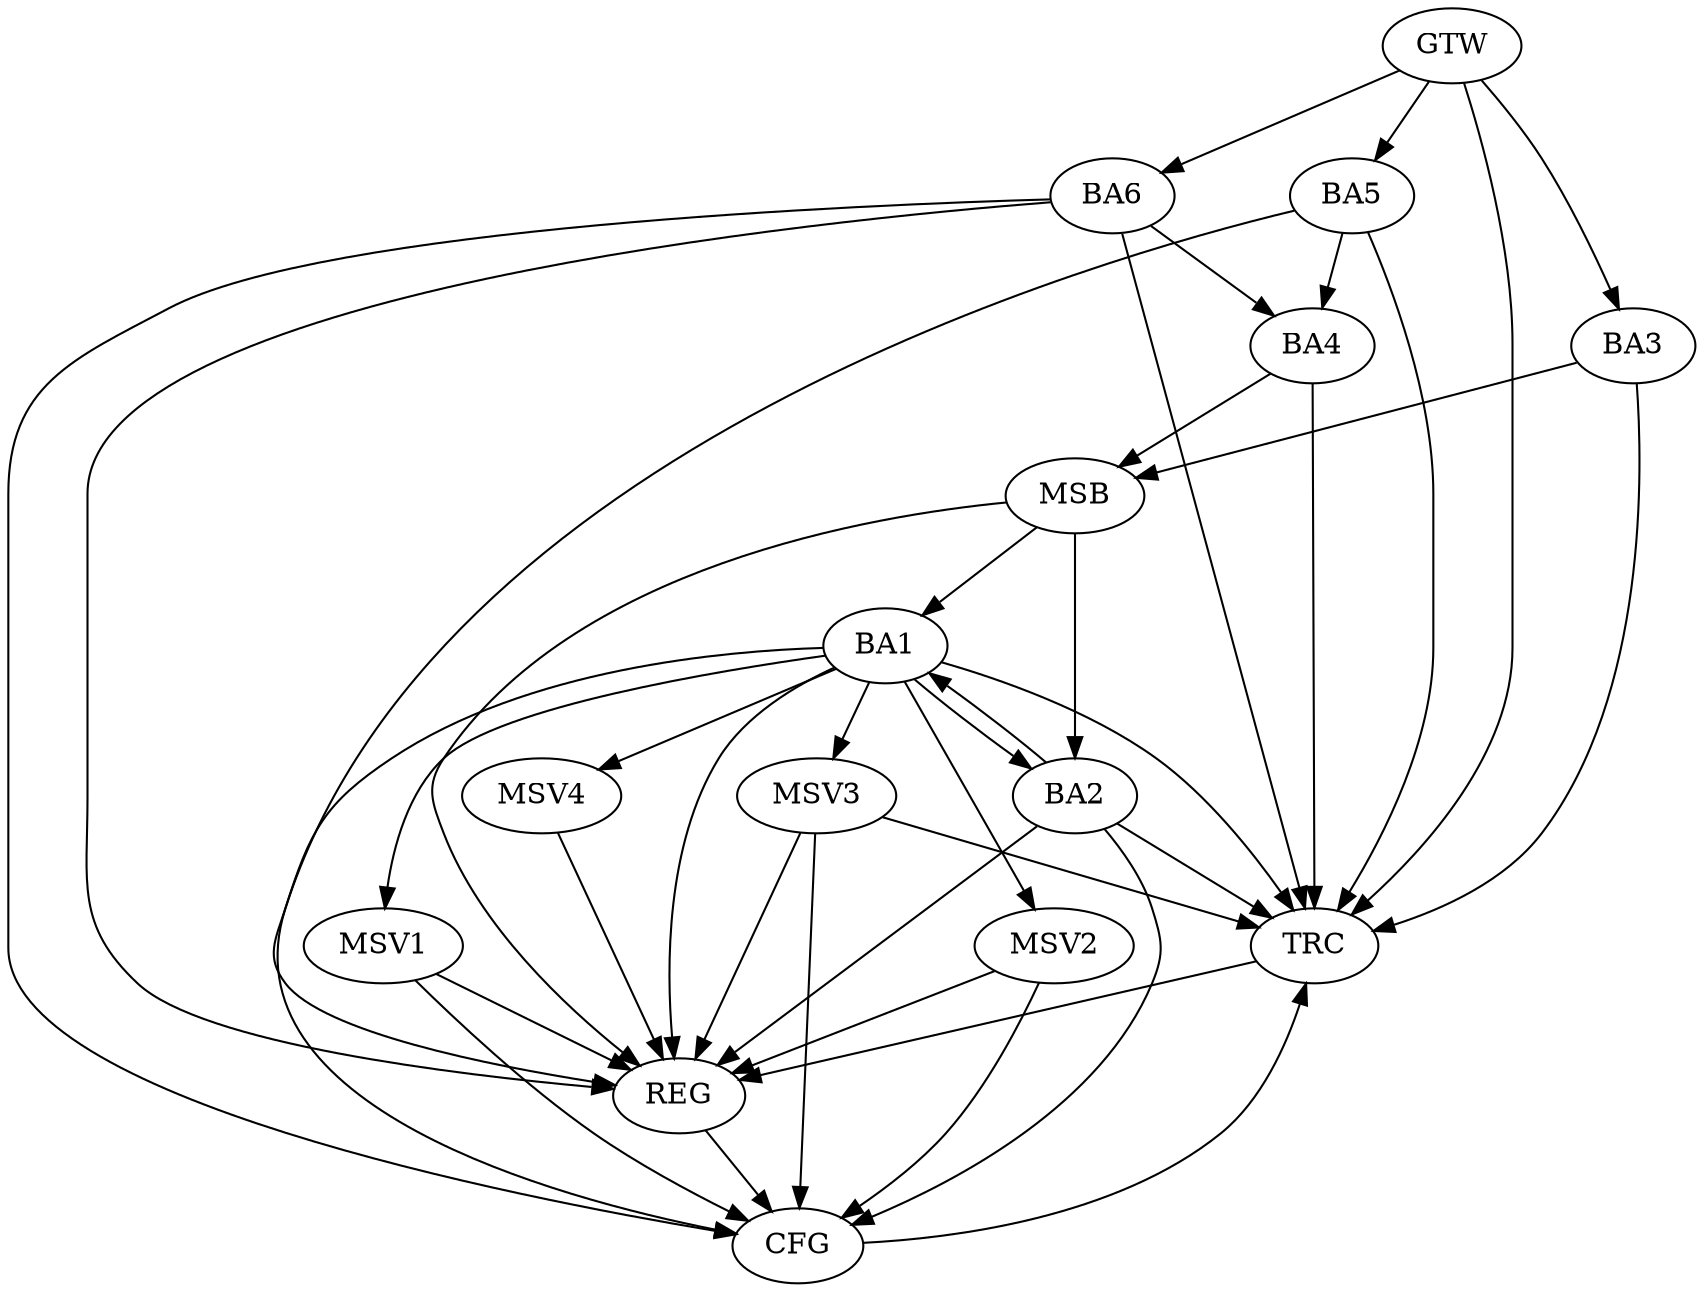 strict digraph G {
  BA1 [ label="BA1" ];
  BA2 [ label="BA2" ];
  BA3 [ label="BA3" ];
  BA4 [ label="BA4" ];
  BA5 [ label="BA5" ];
  BA6 [ label="BA6" ];
  GTW [ label="GTW" ];
  REG [ label="REG" ];
  MSB [ label="MSB" ];
  CFG [ label="CFG" ];
  TRC [ label="TRC" ];
  MSV1 [ label="MSV1" ];
  MSV2 [ label="MSV2" ];
  MSV3 [ label="MSV3" ];
  MSV4 [ label="MSV4" ];
  BA1 -> BA2;
  BA2 -> BA1;
  BA5 -> BA4;
  BA6 -> BA4;
  GTW -> BA3;
  GTW -> BA5;
  GTW -> BA6;
  BA1 -> REG;
  BA2 -> REG;
  BA5 -> REG;
  BA6 -> REG;
  BA3 -> MSB;
  MSB -> BA1;
  MSB -> REG;
  BA4 -> MSB;
  MSB -> BA2;
  BA1 -> CFG;
  BA2 -> CFG;
  BA6 -> CFG;
  REG -> CFG;
  BA1 -> TRC;
  BA2 -> TRC;
  BA3 -> TRC;
  BA4 -> TRC;
  BA5 -> TRC;
  BA6 -> TRC;
  GTW -> TRC;
  CFG -> TRC;
  TRC -> REG;
  BA1 -> MSV1;
  MSV1 -> REG;
  MSV1 -> CFG;
  BA1 -> MSV2;
  MSV2 -> REG;
  MSV2 -> CFG;
  BA1 -> MSV3;
  MSV3 -> REG;
  MSV3 -> TRC;
  MSV3 -> CFG;
  BA1 -> MSV4;
  MSV4 -> REG;
}
